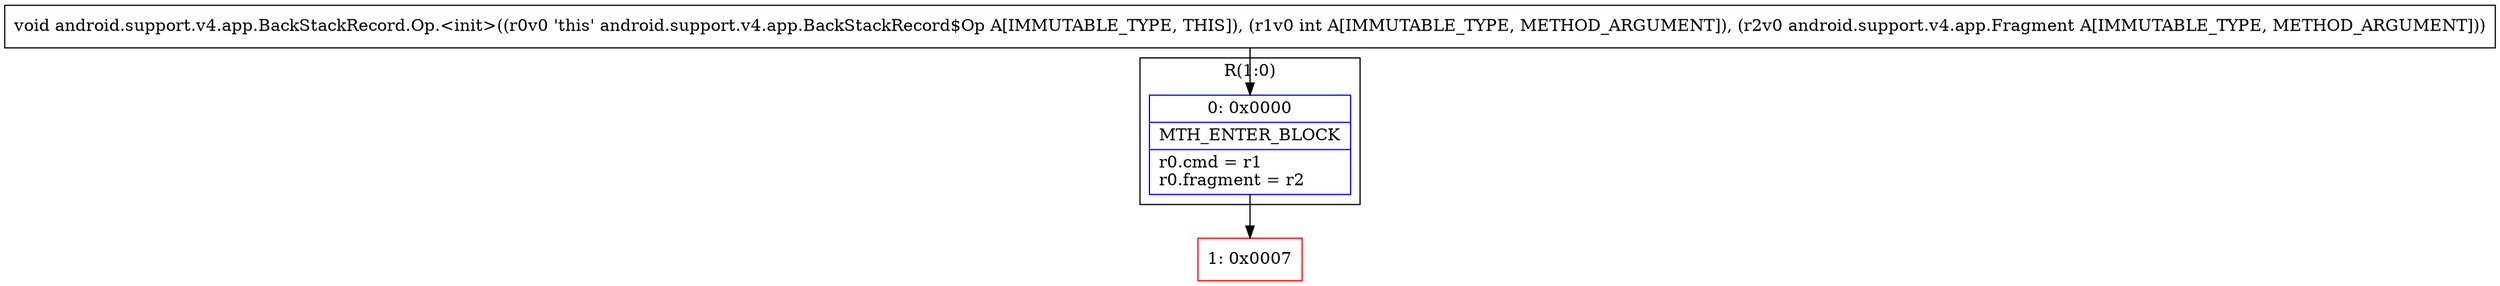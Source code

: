 digraph "CFG forandroid.support.v4.app.BackStackRecord.Op.\<init\>(ILandroid\/support\/v4\/app\/Fragment;)V" {
subgraph cluster_Region_2021560639 {
label = "R(1:0)";
node [shape=record,color=blue];
Node_0 [shape=record,label="{0\:\ 0x0000|MTH_ENTER_BLOCK\l|r0.cmd = r1\lr0.fragment = r2\l}"];
}
Node_1 [shape=record,color=red,label="{1\:\ 0x0007}"];
MethodNode[shape=record,label="{void android.support.v4.app.BackStackRecord.Op.\<init\>((r0v0 'this' android.support.v4.app.BackStackRecord$Op A[IMMUTABLE_TYPE, THIS]), (r1v0 int A[IMMUTABLE_TYPE, METHOD_ARGUMENT]), (r2v0 android.support.v4.app.Fragment A[IMMUTABLE_TYPE, METHOD_ARGUMENT])) }"];
MethodNode -> Node_0;
Node_0 -> Node_1;
}

